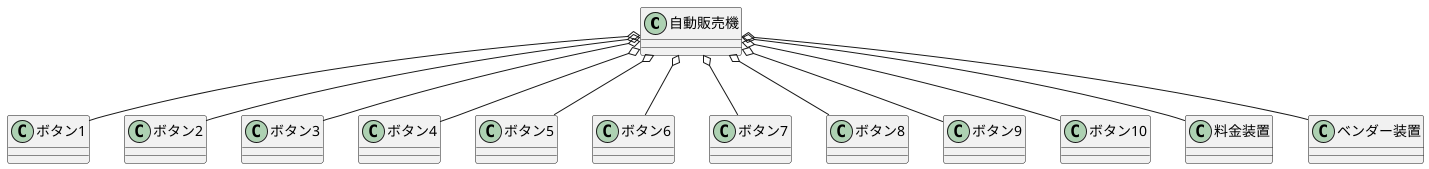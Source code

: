 @startuml 自販機クラス図
class 自動販売機{}
class ボタン1{}
class ボタン2{}
class ボタン3{}
class ボタン4{}
class ボタン5{}
class ボタン6{}
class ボタン7{}
class ボタン8{}
class ボタン9{}
class ボタン10{}
class 料金装置{}
class ベンダー装置{}
自動販売機 o-- ボタン1
自動販売機 o-- ボタン2
自動販売機 o-- ボタン3
自動販売機 o-- ボタン4
自動販売機 o-- ボタン5
自動販売機 o-- ボタン6
自動販売機 o-- ボタン7
自動販売機 o-- ボタン8
自動販売機 o-- ボタン9
自動販売機 o-- ボタン10
自動販売機 o-- 料金装置
自動販売機 o-- ベンダー装置
@enduml



